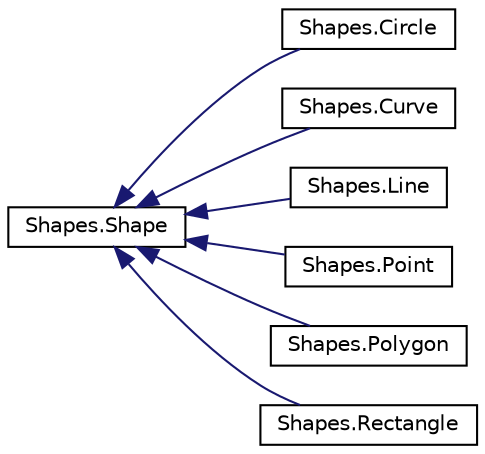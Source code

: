 digraph "Graphe hiérarchique des classes"
{
 // LATEX_PDF_SIZE
  edge [fontname="Helvetica",fontsize="10",labelfontname="Helvetica",labelfontsize="10"];
  node [fontname="Helvetica",fontsize="10",shape=record];
  rankdir="LR";
  Node0 [label="Shapes.Shape",height=0.2,width=0.4,color="black", fillcolor="white", style="filled",URL="$classShapes_1_1Shape.html",tooltip="Classe abstraite représentant une forme géométrique."];
  Node0 -> Node1 [dir="back",color="midnightblue",fontsize="10",style="solid",fontname="Helvetica"];
  Node1 [label="Shapes.Circle",height=0.2,width=0.4,color="black", fillcolor="white", style="filled",URL="$classShapes_1_1Circle.html",tooltip="Représente un cercle défini par un centre et un rayon."];
  Node0 -> Node2 [dir="back",color="midnightblue",fontsize="10",style="solid",fontname="Helvetica"];
  Node2 [label="Shapes.Curve",height=0.2,width=0.4,color="black", fillcolor="white", style="filled",URL="$classShapes_1_1Curve.html",tooltip="Représente une courbe de Bézier cubique définie par quatre points."];
  Node0 -> Node3 [dir="back",color="midnightblue",fontsize="10",style="solid",fontname="Helvetica"];
  Node3 [label="Shapes.Line",height=0.2,width=0.4,color="black", fillcolor="white", style="filled",URL="$classShapes_1_1Line.html",tooltip="Représente une ligne définie par deux points de départ et d'arrivée."];
  Node0 -> Node4 [dir="back",color="midnightblue",fontsize="10",style="solid",fontname="Helvetica"];
  Node4 [label="Shapes.Point",height=0.2,width=0.4,color="black", fillcolor="white", style="filled",URL="$classShapes_1_1Point.html",tooltip="Représente un point avec des coordonnées (x, y)."];
  Node0 -> Node5 [dir="back",color="midnightblue",fontsize="10",style="solid",fontname="Helvetica"];
  Node5 [label="Shapes.Polygon",height=0.2,width=0.4,color="black", fillcolor="white", style="filled",URL="$classShapes_1_1Polygon.html",tooltip="Représente un polygone défini par plusieurs points."];
  Node0 -> Node6 [dir="back",color="midnightblue",fontsize="10",style="solid",fontname="Helvetica"];
  Node6 [label="Shapes.Rectangle",height=0.2,width=0.4,color="black", fillcolor="white", style="filled",URL="$classShapes_1_1Rectangle.html",tooltip="Représente un rectangle dans un système de dessin."];
}
